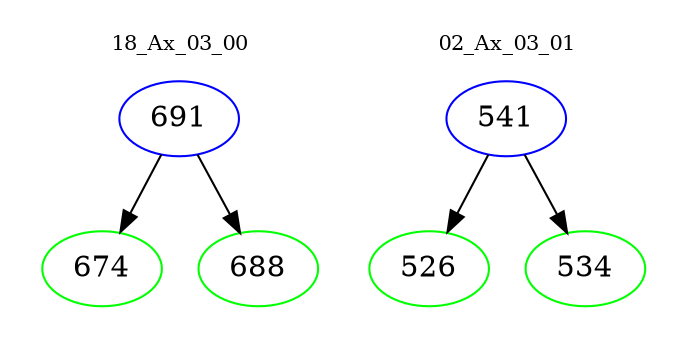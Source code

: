 digraph{
subgraph cluster_0 {
color = white
label = "18_Ax_03_00";
fontsize=10;
T0_691 [label="691", color="blue"]
T0_691 -> T0_674 [color="black"]
T0_674 [label="674", color="green"]
T0_691 -> T0_688 [color="black"]
T0_688 [label="688", color="green"]
}
subgraph cluster_1 {
color = white
label = "02_Ax_03_01";
fontsize=10;
T1_541 [label="541", color="blue"]
T1_541 -> T1_526 [color="black"]
T1_526 [label="526", color="green"]
T1_541 -> T1_534 [color="black"]
T1_534 [label="534", color="green"]
}
}
